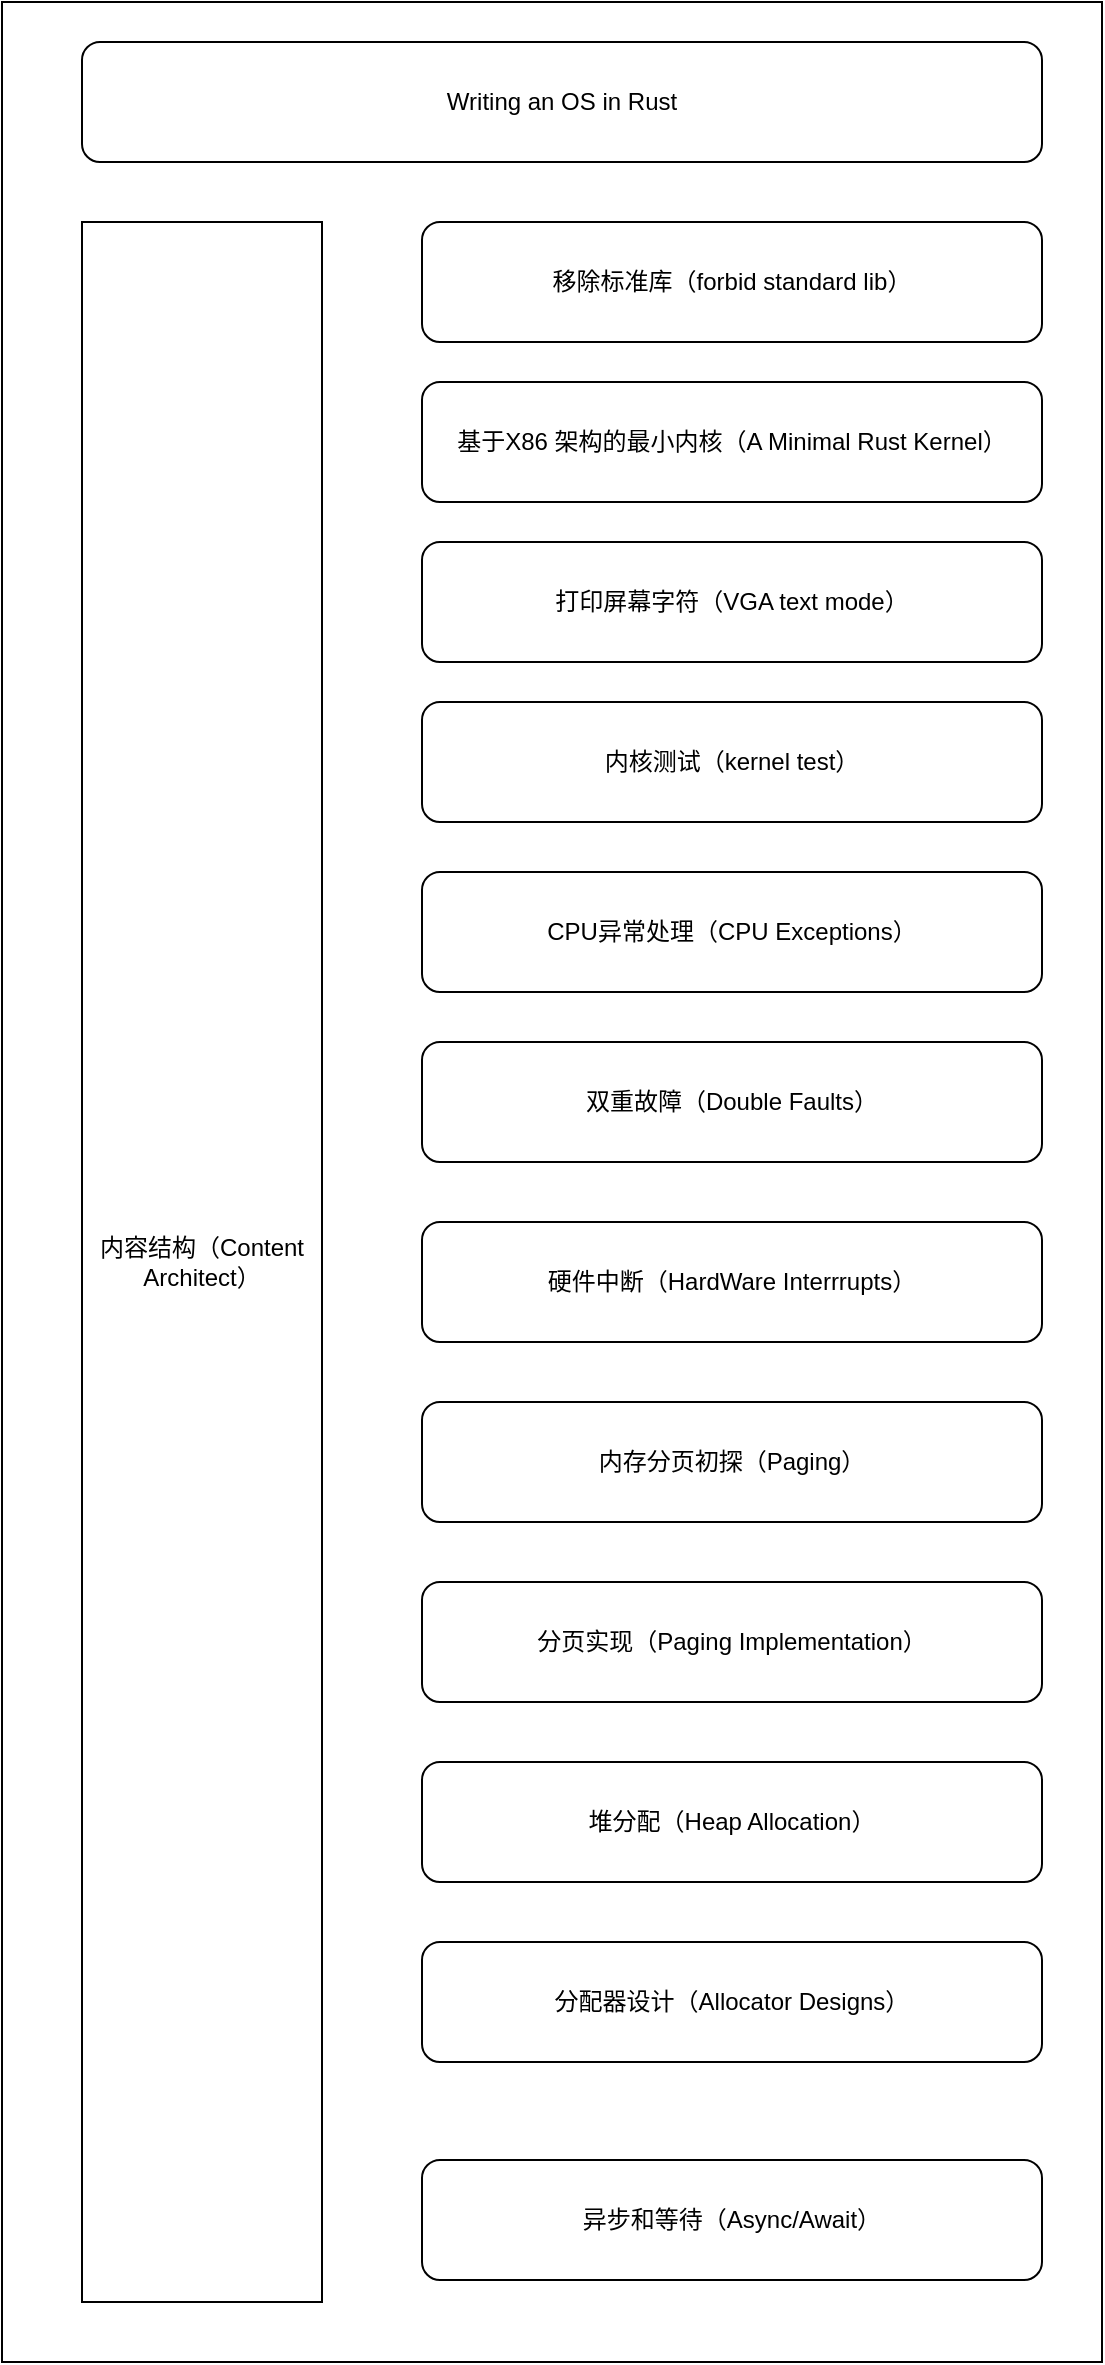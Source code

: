 <mxfile>
    <diagram id="xnTHc0tPXHAnkek5Zywd" name="Page-1">
        <mxGraphModel dx="711" dy="1133" grid="1" gridSize="10" guides="1" tooltips="1" connect="1" arrows="1" fold="1" page="1" pageScale="1" pageWidth="827" pageHeight="1169" math="0" shadow="0">
            <root>
                <mxCell id="0"/>
                <mxCell id="1" parent="0"/>
                <mxCell id="2" value="" style="rounded=0;whiteSpace=wrap;html=1;" vertex="1" parent="1">
                    <mxGeometry x="70" y="90" width="550" height="1180" as="geometry"/>
                </mxCell>
                <mxCell id="3" value="Writing an OS in Rust" style="rounded=1;whiteSpace=wrap;html=1;" vertex="1" parent="1">
                    <mxGeometry x="110" y="110" width="480" height="60" as="geometry"/>
                </mxCell>
                <mxCell id="4" value="移除标准库（forbid standard lib）" style="rounded=1;whiteSpace=wrap;html=1;" vertex="1" parent="1">
                    <mxGeometry x="280" y="200" width="310" height="60" as="geometry"/>
                </mxCell>
                <mxCell id="6" value="内容结构（Content Architect）" style="rounded=0;whiteSpace=wrap;html=1;" vertex="1" parent="1">
                    <mxGeometry x="110" y="200" width="120" height="1040" as="geometry"/>
                </mxCell>
                <mxCell id="7" value="基于X86 架构的最小内核（A Minimal Rust Kernel）" style="rounded=1;whiteSpace=wrap;html=1;" vertex="1" parent="1">
                    <mxGeometry x="280" y="280" width="310" height="60" as="geometry"/>
                </mxCell>
                <mxCell id="8" value="打印屏幕字符（VGA text mode）" style="rounded=1;whiteSpace=wrap;html=1;" vertex="1" parent="1">
                    <mxGeometry x="280" y="360" width="310" height="60" as="geometry"/>
                </mxCell>
                <mxCell id="9" value="内核测试（kernel test）" style="rounded=1;whiteSpace=wrap;html=1;" vertex="1" parent="1">
                    <mxGeometry x="280" y="440" width="310" height="60" as="geometry"/>
                </mxCell>
                <mxCell id="10" value="CPU异常处理（CPU Exceptions）" style="rounded=1;whiteSpace=wrap;html=1;" vertex="1" parent="1">
                    <mxGeometry x="280" y="525" width="310" height="60" as="geometry"/>
                </mxCell>
                <mxCell id="11" value="双重故障（Double Faults）" style="rounded=1;whiteSpace=wrap;html=1;" vertex="1" parent="1">
                    <mxGeometry x="280" y="610" width="310" height="60" as="geometry"/>
                </mxCell>
                <mxCell id="12" value="硬件中断（HardWare Interrrupts）" style="rounded=1;whiteSpace=wrap;html=1;" vertex="1" parent="1">
                    <mxGeometry x="280" y="700" width="310" height="60" as="geometry"/>
                </mxCell>
                <mxCell id="13" value="内存分页初探（Paging）" style="rounded=1;whiteSpace=wrap;html=1;" vertex="1" parent="1">
                    <mxGeometry x="280" y="790" width="310" height="60" as="geometry"/>
                </mxCell>
                <mxCell id="14" value="分页实现（Paging Implementation）" style="rounded=1;whiteSpace=wrap;html=1;" vertex="1" parent="1">
                    <mxGeometry x="280" y="880" width="310" height="60" as="geometry"/>
                </mxCell>
                <mxCell id="15" value="堆分配（Heap Allocation）" style="rounded=1;whiteSpace=wrap;html=1;" vertex="1" parent="1">
                    <mxGeometry x="280" y="970" width="310" height="60" as="geometry"/>
                </mxCell>
                <mxCell id="16" value="分配器设计（Allocator Designs）" style="rounded=1;whiteSpace=wrap;html=1;" vertex="1" parent="1">
                    <mxGeometry x="280" y="1060" width="310" height="60" as="geometry"/>
                </mxCell>
                <mxCell id="17" value="异步和等待（Async/Await）" style="rounded=1;whiteSpace=wrap;html=1;" vertex="1" parent="1">
                    <mxGeometry x="280" y="1169" width="310" height="60" as="geometry"/>
                </mxCell>
            </root>
        </mxGraphModel>
    </diagram>
</mxfile>